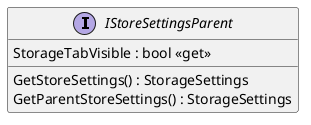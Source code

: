 @startuml
interface IStoreSettingsParent {
    StorageTabVisible : bool <<get>>
    GetStoreSettings() : StorageSettings
    GetParentStoreSettings() : StorageSettings
}
@enduml
